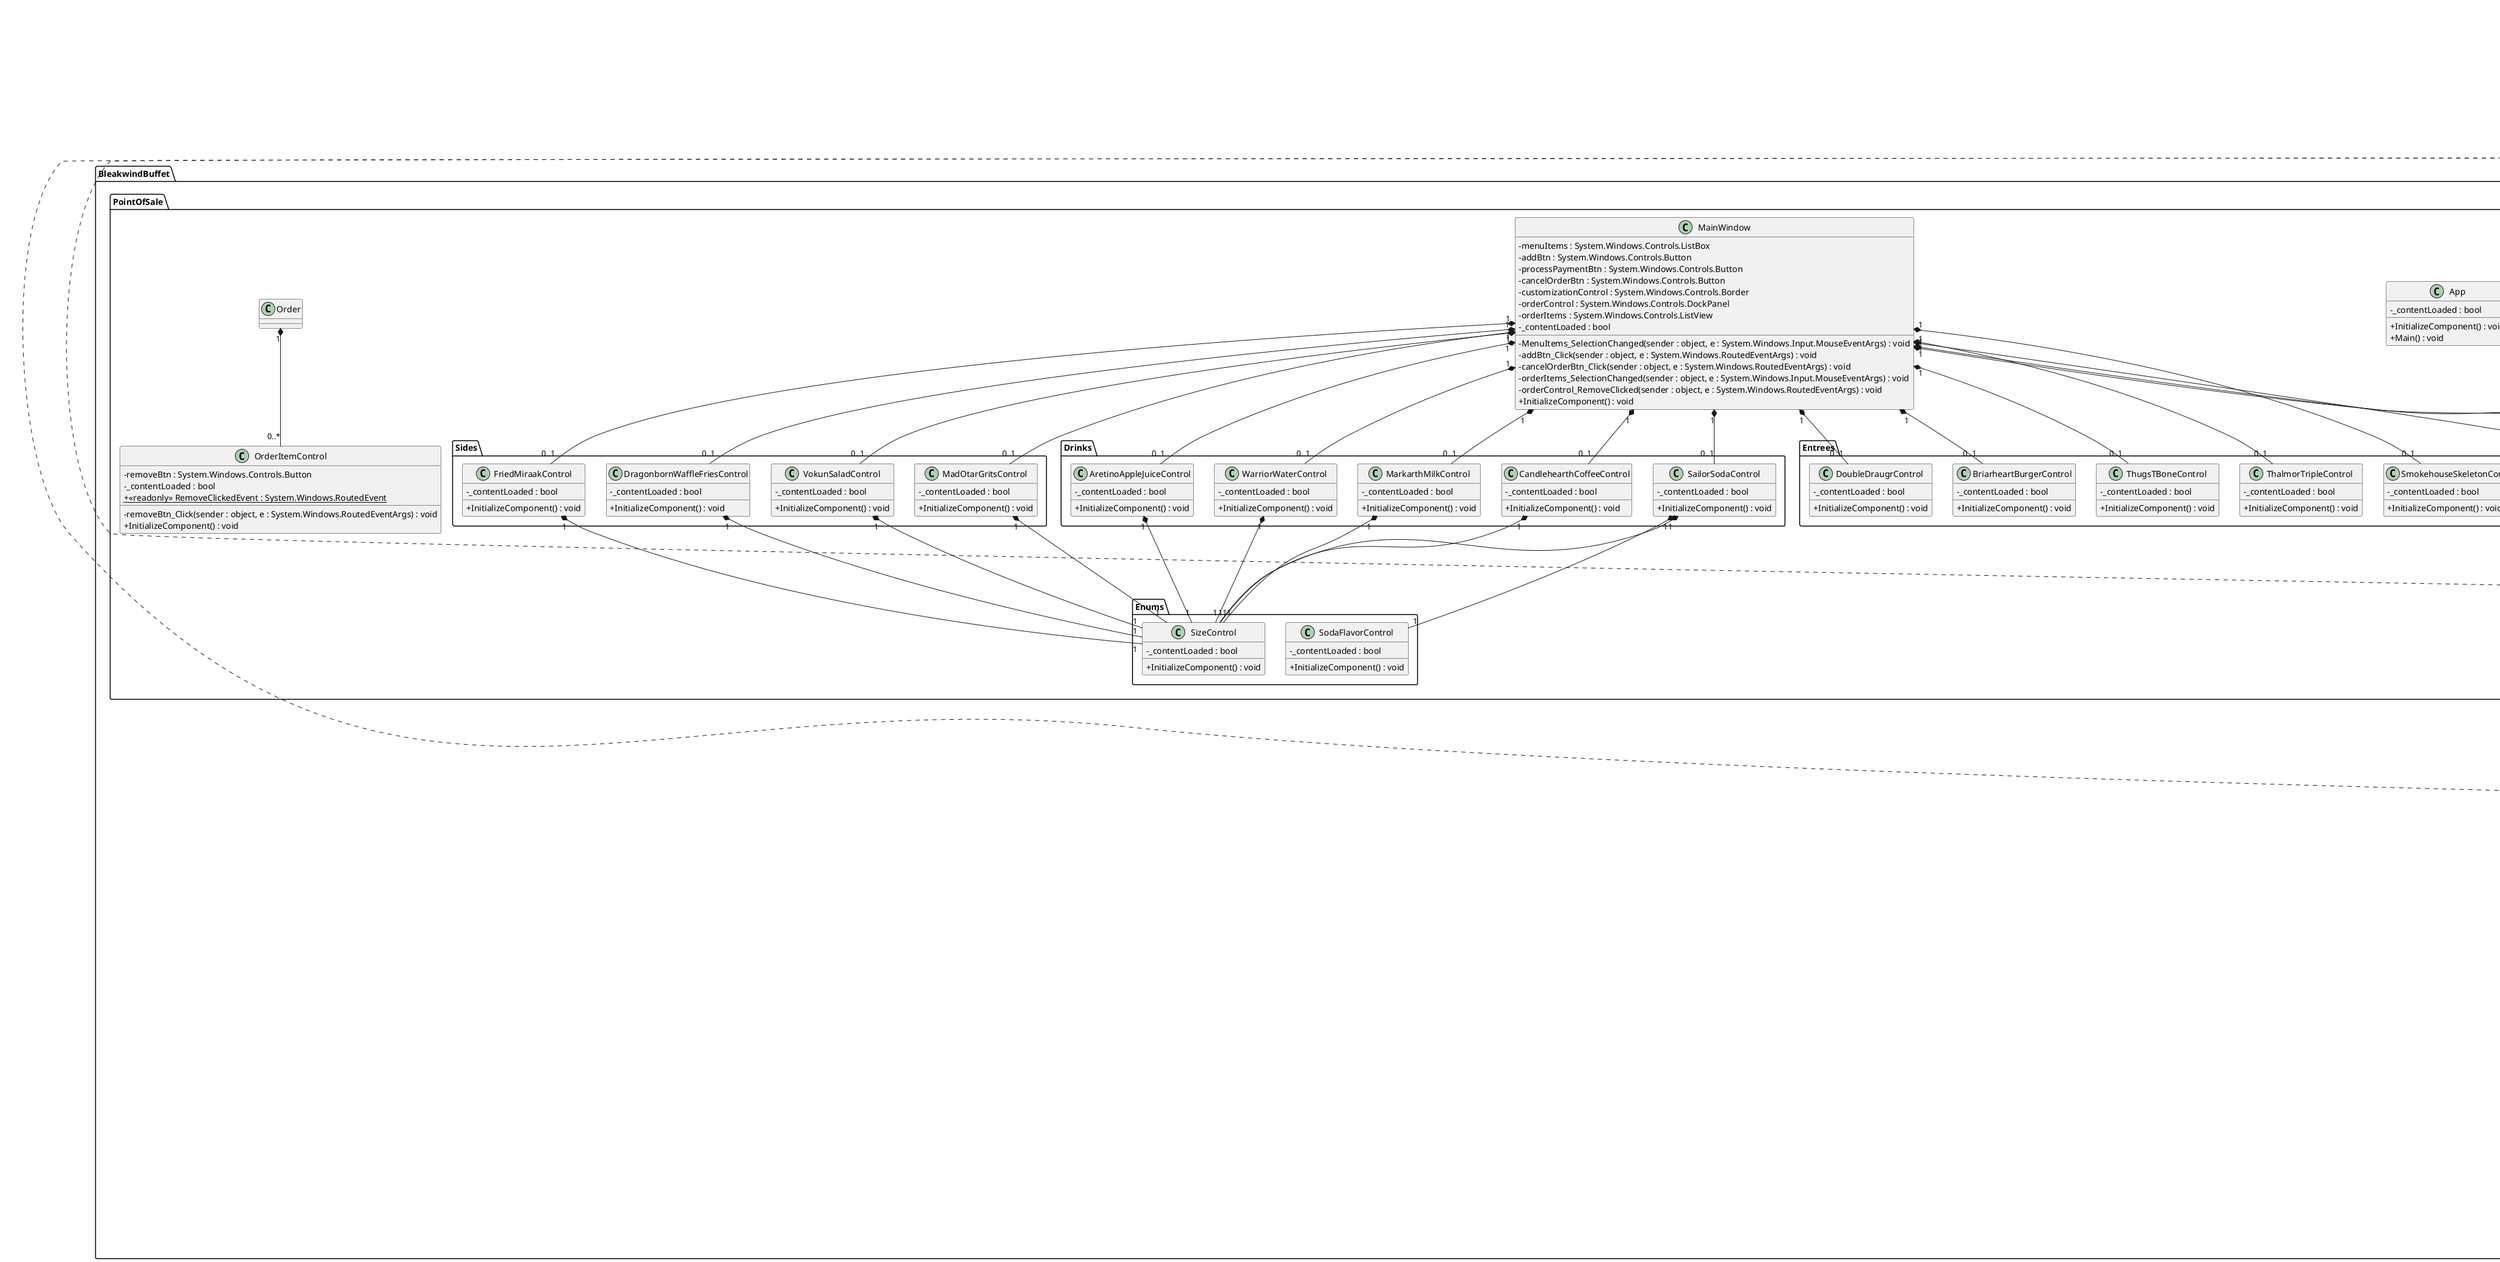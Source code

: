 @startuml

skinparam classAttributeIconSize 0

class BleakwindBuffet.Data.Combo {
	- drink : BleakwindBuffet.Data.Drinks.Drink
	- entree : BleakwindBuffet.Data.Entrees.Entree
	- side : BleakwindBuffet.Data.Sides.Side
	+ Name : string <<get>>
	+ Price : double <<get>>
	+ Calories : uint <<get>>
	+ SpecialInstructions : System.Collections.Generic.List<string> <<get>>
	+ Drink : BleakwindBuffet.Data.Drinks.Drink <<get>> <<set>>
	+ Entree : BleakwindBuffet.Data.Entrees.Entree <<get>> <<set>>
	+ Side : BleakwindBuffet.Data.Sides.Side <<get>> <<set>>
	- OnItemChanged(sender : object, e : System.ComponentModel.PropertyChangedEventArgs) : void
}
BleakwindBuffet.Data.IOrderItem <|.. BleakwindBuffet.Data.Combo
System.ComponentModel.INotifyPropertyChanged <|.. BleakwindBuffet.Data.Combo
BleakwindBuffet.Data.Combo "1" o-- "1" BleakwindBuffet.Data.Drinks.Drink
BleakwindBuffet.Data.Combo "1" o-- "1" BleakwindBuffet.Data.Sides.Side
BleakwindBuffet.Data.Combo "1" o-- "1" BleakwindBuffet.Data.Entrees.Entree

interface BleakwindBuffet.Data.IOrderItem {
	{abstract} Price : double <<get>>
	{abstract} Calories : uint <<get>>
	{abstract} SpecialInstructions : System.Collections.Generic.List<string> <<get>>
	{abstract} Name : string <<get>>
}

class BleakwindBuffet.Data.Menu <<static>> {
	- {static} <<readonly>> sizes : BleakwindBuffet.Data.Enums.Size[]
	+ Entrees() : System.Collections.Generic.IEnumerable<BleakwindBuffet.Data.IOrderItem>
	+ Sides() : System.Collections.Generic.IEnumerable<BleakwindBuffet.Data.IOrderItem>
	+ Drinks() : System.Collections.Generic.IEnumerable<BleakwindBuffet.Data.IOrderItem>
	+ FullMenu() : System.Collections.Generic.IEnumerable<BleakwindBuffet.Data.IOrderItem>
}
BleakwindBuffet.Data.Menu "1" o-- "0..*" BleakwindBuffet.Data.IOrderItem

class BleakwindBuffet.Data.Order {
	+ <<event>> CollectionChanged : CollectionChangedEventHandler
	- {static} nextOrderNumber : int
	+ Number : int <<get>>
	+ SalesTaxRate : double <<get>> <<set>>
	+ Subtotal : double <<get>>
	+ Calories : uint <<get>>
	+ Tax : double <<get>>
	+ Total : double <<get>>
	+ Add(item : BleakwindBuffet.Data.IOrderItem) : void
	+ Clear() : void
	+ Remove(item : BleakwindBuffet.Data.IOrderItem) : bool
	- OnItemChanged(sender : object, e : System.ComponentModel.PropertyChangedEventArgs) : void
}
System.Collections.IEnumerable <|.. BleakwindBuffet.Data.Order
System.Collections.IList <|.. BleakwindBuffet.Data.Order
System.Collections.ICollection <|.. BleakwindBuffet.Data.Order
System.Collections.Specialized.INotifyCollectionChanged <|.. BleakwindBuffet.Data.Order
System.ComponentModel.INotifyPropertyChanged <|.. BleakwindBuffet.Data.Order
System.Collections.ObjectModel.ObservableCollection <|-- BleakwindBuffet.Data.Order
BleakwindBuffet.Data.Order "1" o-- "0..*" BleakwindBuffet.Data.IOrderItem

class BleakwindBuffet.Data.Sides.DragonbornWaffleFries {
	- size : BleakwindBuffet.Data.Enums.Size
	+ <<override>> Price : double <<get>>
	+ <<override>> Calories : uint <<get>>
	+ <<override>> Size : BleakwindBuffet.Data.Enums.Size <<get>> <<set>>
	+ <<override>> SpecialInstructions : System.Collections.Generic.List<string> <<get>>
	+ <<override>> ToString() : string
}
System.ComponentModel.INotifyPropertyChanged <|.. BleakwindBuffet.Data.Sides.DragonbornWaffleFries
BleakwindBuffet.Data.IOrderItem <|.. BleakwindBuffet.Data.Sides.DragonbornWaffleFries
BleakwindBuffet.Data.Sides.Side <|-- BleakwindBuffet.Data.Sides.DragonbornWaffleFries

class BleakwindBuffet.Data.Sides.FriedMiraak {
	- size : BleakwindBuffet.Data.Enums.Size
	+ <<override>> Price : double <<get>>
	+ <<override>> Calories : uint <<get>>
	+ <<override>> Size : BleakwindBuffet.Data.Enums.Size <<get>> <<set>>
	+ <<override>> SpecialInstructions : System.Collections.Generic.List<string> <<get>>
	+ <<override>> ToString() : string
}
System.ComponentModel.INotifyPropertyChanged <|.. BleakwindBuffet.Data.Sides.FriedMiraak
BleakwindBuffet.Data.IOrderItem <|.. BleakwindBuffet.Data.Sides.FriedMiraak
BleakwindBuffet.Data.Sides.Side <|-- BleakwindBuffet.Data.Sides.FriedMiraak

class BleakwindBuffet.Data.Sides.MadOtarGrits {
	- size : BleakwindBuffet.Data.Enums.Size
	+ <<override>> Price : double <<get>>
	+ <<override>> Calories : uint <<get>>
	+ <<override>> Size : BleakwindBuffet.Data.Enums.Size <<get>> <<set>>
	+ <<override>> SpecialInstructions : System.Collections.Generic.List<string> <<get>>
	+ <<override>> ToString() : string
}
System.ComponentModel.INotifyPropertyChanged <|.. BleakwindBuffet.Data.Sides.MadOtarGrits
BleakwindBuffet.Data.IOrderItem <|.. BleakwindBuffet.Data.Sides.MadOtarGrits
BleakwindBuffet.Data.Sides.Side <|-- BleakwindBuffet.Data.Sides.MadOtarGrits

abstract class BleakwindBuffet.Data.Sides.Side {
	+ <<event>> PropertyChanged : PropertyChangedEventHandler
	+ Name : string <<get>>
	+ {abstract} Size : BleakwindBuffet.Data.Enums.Size <<get>> <<set>>
	+ {abstract} Price : double <<get>>
	+ {abstract} Calories : uint <<get>>
	+ {abstract} SpecialInstructions : System.Collections.Generic.List<string> <<get>>
	- OnPropertyChanged(propertyName : string) : void
}
System.ComponentModel.INotifyPropertyChanged <|.. BleakwindBuffet.Data.Sides.Side

class BleakwindBuffet.Data.Sides.VokunSalad {
	- size : BleakwindBuffet.Data.Enums.Size
	+ <<override>> Price : double <<get>>
	+ <<override>> Calories : uint <<get>>
	+ <<override>> Size : BleakwindBuffet.Data.Enums.Size <<get>> <<set>>
	+ <<override>> SpecialInstructions : System.Collections.Generic.List<string> <<get>>
	+ <<override>> ToString() : string
}
System.ComponentModel.INotifyPropertyChanged <|.. BleakwindBuffet.Data.Sides.VokunSalad
BleakwindBuffet.Data.IOrderItem <|.. BleakwindBuffet.Data.Sides.VokunSalad
BleakwindBuffet.Data.Sides.Side <|-- BleakwindBuffet.Data.Sides.VokunSalad

enum BleakwindBuffet.Data.Enums.Size {
	Small
	Medium
	Large
}

enum BleakwindBuffet.Data.Enums.SodaFlavor {
	Blackberry
	Cherry
	Grapefruit
	Lemon
	Peach
	Watermelon
}

class BleakwindBuffet.Data.Entrees.BriarheartBurger {
	- bun : bool
	- ketchup : bool
	- mustard : bool
	- pickle : bool
	- cheese : bool
	+ <<override>> Price : double <<get>>
	+ <<override>> Calories : uint <<get>>
	+ <<override>> SpecialInstructions : System.Collections.Generic.List<string> <<get>>
	+ Bun : bool <<get>> <<set>>
	+ Ketchup : bool <<get>> <<set>>
	+ Mustard : bool <<get>> <<set>>
	+ Pickle : bool <<get>> <<set>>
	+ Cheese : bool <<get>> <<set>>
	+ <<override>> ToString() : string
}
System.ComponentModel.INotifyPropertyChanged <|.. BleakwindBuffet.Data.Entrees.BriarheartBurger
BleakwindBuffet.Data.IOrderItem <|.. BleakwindBuffet.Data.Entrees.BriarheartBurger
BleakwindBuffet.Data.Entrees.Entree <|-- BleakwindBuffet.Data.Entrees.BriarheartBurger

class BleakwindBuffet.Data.Entrees.DoubleDraugr {
	- bun : bool
	- ketchup : bool
	- mustard : bool
	- pickle : bool
	- cheese : bool
	- tomato : bool
	- lettuce : bool
	- mayo : bool
	+ <<override>> Price : double <<get>>
	+ <<override>> Calories : uint <<get>>
	+ <<override>> SpecialInstructions : System.Collections.Generic.List<string> <<get>>
	+ Bun : bool <<get>> <<set>>
	+ Ketchup : bool <<get>> <<set>>
	+ Mustard : bool <<get>> <<set>>
	+ Pickle : bool <<get>> <<set>>
	+ Cheese : bool <<get>> <<set>>
	+ Tomato : bool <<get>> <<set>>
	+ Lettuce : bool <<get>> <<set>>
	+ Mayo : bool <<get>> <<set>>
	+ <<override>> ToString() : string
}
System.ComponentModel.INotifyPropertyChanged <|.. BleakwindBuffet.Data.Entrees.DoubleDraugr
BleakwindBuffet.Data.IOrderItem <|.. BleakwindBuffet.Data.Entrees.DoubleDraugr
BleakwindBuffet.Data.Entrees.Entree <|-- BleakwindBuffet.Data.Entrees.DoubleDraugr

abstract class BleakwindBuffet.Data.Entrees.Entree {
	+ <<event>> PropertyChanged : PropertyChangedEventHandler
	+ Name : string <<get>>
	+ {abstract} Price : double <<get>>
	+ {abstract} Calories : uint <<get>>
	+ {abstract} SpecialInstructions : System.Collections.Generic.List<string> <<get>>
	- OnPropertyChanged(propertyName : string) : void
}
System.ComponentModel.INotifyPropertyChanged <|.. BleakwindBuffet.Data.Entrees.Entree

class BleakwindBuffet.Data.Entrees.GardenOrcOmelette {
	- broccoli : bool
	- mushrooms : bool
	- tomato : bool
	- cheddar : bool
	+ <<override>> Price : double <<get>>
	+ <<override>> Calories : uint <<get>>
	+ <<override>> SpecialInstructions : System.Collections.Generic.List<string> <<get>>
	+ Broccoli : bool <<get>> <<set>>
	+ Mushrooms : bool <<get>> <<set>>
	+ Tomato : bool <<get>> <<set>>
	+ Cheddar : bool <<get>> <<set>>
	+ <<override>> ToString() : string
}
System.ComponentModel.INotifyPropertyChanged <|.. BleakwindBuffet.Data.Entrees.GardenOrcOmelette
BleakwindBuffet.Data.IOrderItem <|.. BleakwindBuffet.Data.Entrees.GardenOrcOmelette
BleakwindBuffet.Data.Entrees.Entree <|-- BleakwindBuffet.Data.Entrees.GardenOrcOmelette

class BleakwindBuffet.Data.Entrees.PhillyPoacher {
	- sirloin : bool
	- onion : bool
	- roll : bool
	+ <<override>> Price : double <<get>>
	+ <<override>> Calories : uint <<get>>
	+ <<override>> SpecialInstructions : System.Collections.Generic.List<string> <<get>>
	+ Sirloin : bool <<get>> <<set>>
	+ Onion : bool <<get>> <<set>>
	+ Roll : bool <<get>> <<set>>
	+ <<override>> ToString() : string
}
System.ComponentModel.INotifyPropertyChanged <|.. BleakwindBuffet.Data.Entrees.PhillyPoacher
BleakwindBuffet.Data.IOrderItem <|.. BleakwindBuffet.Data.Entrees.PhillyPoacher
BleakwindBuffet.Data.Entrees.Entree <|-- BleakwindBuffet.Data.Entrees.PhillyPoacher

class BleakwindBuffet.Data.Entrees.SmokehouseSkeleton {
	- sausageLink : bool
	- egg : bool
	- hashBrowns : bool
	- pancake : bool
	+ <<override>> Price : double <<get>>
	+ <<override>> Calories : uint <<get>>
	+ <<override>> SpecialInstructions : System.Collections.Generic.List<string> <<get>>
	+ SausageLink : bool <<get>> <<set>>
	+ Egg : bool <<get>> <<set>>
	+ HashBrowns : bool <<get>> <<set>>
	+ Pancake : bool <<get>> <<set>>
	+ <<override>> ToString() : string
}
System.ComponentModel.INotifyPropertyChanged <|.. BleakwindBuffet.Data.Entrees.SmokehouseSkeleton
BleakwindBuffet.Data.IOrderItem <|.. BleakwindBuffet.Data.Entrees.SmokehouseSkeleton
BleakwindBuffet.Data.Entrees.Entree <|-- BleakwindBuffet.Data.Entrees.SmokehouseSkeleton

class BleakwindBuffet.Data.Entrees.ThalmorTriple {
	- bun : bool
	- ketchup : bool
	- mustard : bool
	- pickle : bool
	- cheese : bool
	- tomato : bool
	- lettuce : bool
	- mayo : bool
	- bacon : bool
	- egg : bool
	+ <<override>> Price : double <<get>>
	+ <<override>> Calories : uint <<get>>
	+ <<override>> SpecialInstructions : System.Collections.Generic.List<string> <<get>>
	+ Bun : bool <<get>> <<set>>
	+ Ketchup : bool <<get>> <<set>>
	+ Mustard : bool <<get>> <<set>>
	+ Pickle : bool <<get>> <<set>>
	+ Cheese : bool <<get>> <<set>>
	+ Tomato : bool <<get>> <<set>>
	+ Lettuce : bool <<get>> <<set>>
	+ Mayo : bool <<get>> <<set>>
	+ Bacon : bool <<get>> <<set>>
	+ Egg : bool <<get>> <<set>>
	+ <<override>> ToString() : string
}
System.ComponentModel.INotifyPropertyChanged <|.. BleakwindBuffet.Data.Entrees.ThalmorTriple
BleakwindBuffet.Data.IOrderItem <|.. BleakwindBuffet.Data.Entrees.ThalmorTriple
BleakwindBuffet.Data.Entrees.Entree <|-- BleakwindBuffet.Data.Entrees.ThalmorTriple

class BleakwindBuffet.Data.Entrees.ThugsTBone {
	+ <<override>> Price : double <<get>>
	+ <<override>> Calories : uint <<get>>
	+ <<override>> SpecialInstructions : System.Collections.Generic.List<string> <<get>>
	+ <<override>> ToString() : string
}
System.ComponentModel.INotifyPropertyChanged <|.. BleakwindBuffet.Data.Entrees.ThugsTBone
BleakwindBuffet.Data.IOrderItem <|.. BleakwindBuffet.Data.Entrees.ThugsTBone
BleakwindBuffet.Data.Entrees.Entree <|-- BleakwindBuffet.Data.Entrees.ThugsTBone

class BleakwindBuffet.Data.Drinks.AretinoAppleJuice {
	- size : BleakwindBuffet.Data.Enums.Size
	- ice : bool
	+ <<override>> Price : double <<get>>
	+ <<override>> Calories : uint <<get>>
	+ <<override>> Size : BleakwindBuffet.Data.Enums.Size <<get>> <<set>>
	+ <<override>> SpecialInstructions : System.Collections.Generic.List<string> <<get>>
	+ Ice : bool <<get>> <<set>>
	+ <<override>> ToString() : string
}
System.ComponentModel.INotifyPropertyChanged <|.. BleakwindBuffet.Data.Drinks.AretinoAppleJuice
BleakwindBuffet.Data.IOrderItem <|.. BleakwindBuffet.Data.Drinks.AretinoAppleJuice
BleakwindBuffet.Data.Drinks.Drink <|-- BleakwindBuffet.Data.Drinks.AretinoAppleJuice

class BleakwindBuffet.Data.Drinks.CandlehearthCoffee {
	- size : BleakwindBuffet.Data.Enums.Size
	- ice : bool
	- roomForCream : bool
	- decaf : bool
	+ <<override>> Price : double <<get>>
	+ <<override>> Calories : uint <<get>>
	+ <<override>> Size : BleakwindBuffet.Data.Enums.Size <<get>> <<set>>
	+ <<override>> SpecialInstructions : System.Collections.Generic.List<string> <<get>>
	+ Ice : bool <<get>> <<set>>
	+ RoomForCream : bool <<get>> <<set>>
	+ Decaf : bool <<get>> <<set>>
	+ <<override>> ToString() : string
}
System.ComponentModel.INotifyPropertyChanged <|.. BleakwindBuffet.Data.Drinks.CandlehearthCoffee
BleakwindBuffet.Data.IOrderItem <|.. BleakwindBuffet.Data.Drinks.CandlehearthCoffee
BleakwindBuffet.Data.Drinks.Drink <|-- BleakwindBuffet.Data.Drinks.CandlehearthCoffee

abstract class BleakwindBuffet.Data.Drinks.Drink {
	+ <<event>> PropertyChanged : PropertyChangedEventHandler
	+ Name : string <<get>>
	+ {abstract} Size : BleakwindBuffet.Data.Enums.Size <<get>> <<set>>
	+ {abstract} Price : double <<get>>
	+ {abstract} Calories : uint <<get>>
	+ {abstract} SpecialInstructions : System.Collections.Generic.List<string> <<get>>
	- OnPropertyChanged(propertyName : string) : void
}
System.ComponentModel.INotifyPropertyChanged <|.. BleakwindBuffet.Data.Drinks.Drink

class BleakwindBuffet.Data.Drinks.MarkarthMilk {
	- size : BleakwindBuffet.Data.Enums.Size
	- ice : bool
	+ <<override>> Price : double <<get>>
	+ <<override>> Calories : uint <<get>>
	+ <<override>> Size : BleakwindBuffet.Data.Enums.Size <<get>> <<set>>
	+ <<override>> SpecialInstructions : System.Collections.Generic.List<string> <<get>>
	+ Ice : bool <<get>> <<set>>
	+ <<override>> ToString() : string
}
System.ComponentModel.INotifyPropertyChanged <|.. BleakwindBuffet.Data.Drinks.MarkarthMilk
BleakwindBuffet.Data.IOrderItem <|.. BleakwindBuffet.Data.Drinks.MarkarthMilk
BleakwindBuffet.Data.Drinks.Drink <|-- BleakwindBuffet.Data.Drinks.MarkarthMilk

class BleakwindBuffet.Data.Drinks.SailorSoda {
	- size : BleakwindBuffet.Data.Enums.Size
	- ice : bool
	- flavor : BleakwindBuffet.Data.Enums.SodaFlavor
	+ <<override>> Price : double <<get>>
	+ <<override>> Calories : uint <<get>>
	+ <<override>> Size : BleakwindBuffet.Data.Enums.Size <<get>> <<set>>
	+ <<override>> SpecialInstructions : System.Collections.Generic.List<string> <<get>>
	+ Ice : bool <<get>> <<set>>
	+ Flavor : BleakwindBuffet.Data.Enums.SodaFlavor <<get>> <<set>>
	+ <<override>> ToString() : string
}
System.ComponentModel.INotifyPropertyChanged <|.. BleakwindBuffet.Data.Drinks.SailorSoda
BleakwindBuffet.Data.IOrderItem <|.. BleakwindBuffet.Data.Drinks.SailorSoda
BleakwindBuffet.Data.Drinks.Drink <|-- BleakwindBuffet.Data.Drinks.SailorSoda

class BleakwindBuffet.Data.Drinks.WarriorWater {
	- size : BleakwindBuffet.Data.Enums.Size
	- ice : bool
	- lemon : bool
	+ <<override>> Price : double <<get>>
	+ <<override>> Calories : uint <<get>>
	+ <<override>> Size : BleakwindBuffet.Data.Enums.Size <<get>> <<set>>
	+ <<override>> SpecialInstructions : System.Collections.Generic.List<string> <<get>>
	+ Ice : bool <<get>> <<set>>
	+ Lemon : bool <<get>> <<set>>
	+ <<override>> ToString() : string
}
System.ComponentModel.INotifyPropertyChanged <|.. BleakwindBuffet.Data.Drinks.WarriorWater
BleakwindBuffet.Data.IOrderItem <|.. BleakwindBuffet.Data.Drinks.WarriorWater
BleakwindBuffet.Data.Drinks.Drink <|-- BleakwindBuffet.Data.Drinks.WarriorWater






class BleakwindBuffet.PointOfSale.App {
	- _contentLoaded : bool
	+ InitializeComponent() : void
	+ Main() : void
}

class BleakwindBuffet.PointOfSale.MainWindow {
	- menuItems : System.Windows.Controls.ListBox
	- addBtn : System.Windows.Controls.Button
	- processPaymentBtn : System.Windows.Controls.Button
	- cancelOrderBtn : System.Windows.Controls.Button
	- customizationControl : System.Windows.Controls.Border
	- orderControl : System.Windows.Controls.DockPanel
	- orderItems : System.Windows.Controls.ListView
	- _contentLoaded : bool
	- MenuItems_SelectionChanged(sender : object, e : System.Windows.Input.MouseEventArgs) : void
	- addBtn_Click(sender : object, e : System.Windows.RoutedEventArgs) : void
	- cancelOrderBtn_Click(sender : object, e : System.Windows.RoutedEventArgs) : void
	- orderItems_SelectionChanged(sender : object, e : System.Windows.Input.MouseEventArgs) : void
	- orderControl_RemoveClicked(sender : object, e : System.Windows.RoutedEventArgs) : void
	+ InitializeComponent() : void
}
BleakwindBuffet.PointOfSale.MainWindow "1" *-- "0..*" BleakwindBuffet.PointOfSale.MenuItemControl

class BleakwindBuffet.PointOfSale.MenuItemControl {
	- _contentLoaded : bool
	+ InitializeComponent() : void
}
System.Windows.Controls.ListBoxItem <|-- BleakwindBuffet.PointOfSale.MenuItemControl

class BleakwindBuffet.PointOfSale.OrderItemControl {
	- removeBtn : System.Windows.Controls.Button
	- _contentLoaded : bool
	+ {static} <<readonly>> RemoveClickedEvent : System.Windows.RoutedEvent
	- removeBtn_Click(sender : object, e : System.Windows.RoutedEventArgs) : void
	+ InitializeComponent() : void
}
BleakwindBuffet.PointOfSale.Order "1" *-- "0..*" BleakwindBuffet.PointOfSale.OrderItemControl

class BleakwindBuffet.PointOfSale.Sides.DragonbornWaffleFriesControl {
	- _contentLoaded : bool
	+ InitializeComponent() : void
}
BleakwindBuffet.PointOfSale.MainWindow "1" *-- "0..1" BleakwindBuffet.PointOfSale.Sides.DragonbornWaffleFriesControl
BleakwindBuffet.PointOfSale.Sides.DragonbornWaffleFriesControl "1" *-- "1" BleakwindBuffet.PointOfSale.Enums.SizeControl

class BleakwindBuffet.PointOfSale.Sides.FriedMiraakControl {
	- _contentLoaded : bool
	+ InitializeComponent() : void
}
BleakwindBuffet.PointOfSale.MainWindow "1" *-- "0..1" BleakwindBuffet.PointOfSale.Sides.FriedMiraakControl
BleakwindBuffet.PointOfSale.Sides.FriedMiraakControl "1" *-- "1" BleakwindBuffet.PointOfSale.Enums.SizeControl

class BleakwindBuffet.PointOfSale.Sides.MadOtarGritsControl {
	- _contentLoaded : bool
	+ InitializeComponent() : void
}
BleakwindBuffet.PointOfSale.MainWindow "1" *-- "0..1" BleakwindBuffet.PointOfSale.Sides.MadOtarGritsControl
BleakwindBuffet.PointOfSale.Sides.MadOtarGritsControl "1" *-- "1" BleakwindBuffet.PointOfSale.Enums.SizeControl

class BleakwindBuffet.PointOfSale.Sides.VokunSaladControl {
	- _contentLoaded : bool
	+ InitializeComponent() : void
}
BleakwindBuffet.PointOfSale.MainWindow "1" *-- "0..1" BleakwindBuffet.PointOfSale.Sides.VokunSaladControl
BleakwindBuffet.PointOfSale.Sides.VokunSaladControl "1" *-- "1" BleakwindBuffet.PointOfSale.Enums.SizeControl

class BleakwindBuffet.PointOfSale.Enums.SizeControl {
	- _contentLoaded : bool
	+ InitializeComponent() : void
}

class BleakwindBuffet.PointOfSale.Enums.SodaFlavorControl {
	- _contentLoaded : bool
	+ InitializeComponent() : void
}

class BleakwindBuffet.PointOfSale.Entrees.BriarheartBurgerControl {
	- _contentLoaded : bool
	+ InitializeComponent() : void
}
BleakwindBuffet.PointOfSale.MainWindow "1" *-- "0..1" BleakwindBuffet.PointOfSale.Entrees.BriarheartBurgerControl

class BleakwindBuffet.PointOfSale.Entrees.DoubleDraugrControl {
	- _contentLoaded : bool
	+ InitializeComponent() : void
}
BleakwindBuffet.PointOfSale.MainWindow "1" *-- "0..1" BleakwindBuffet.PointOfSale.Entrees.DoubleDraugrControl

class BleakwindBuffet.PointOfSale.Entrees.GardenOrcOmeletteControl {
	- _contentLoaded : bool
	+ InitializeComponent() : void
}
BleakwindBuffet.PointOfSale.MainWindow "1" *-- "0..1" BleakwindBuffet.PointOfSale.Entrees.GardenOrcOmeletteControl

class BleakwindBuffet.PointOfSale.Entrees.PhillyPoacherControl {
	- _contentLoaded : bool
	+ InitializeComponent() : void
}
BleakwindBuffet.PointOfSale.MainWindow "1" *-- "0..1" BleakwindBuffet.PointOfSale.Entrees.PhillyPoacherControl

class BleakwindBuffet.PointOfSale.Entrees.SmokehouseSkeletonControl {
	- _contentLoaded : bool
	+ InitializeComponent() : void
}
BleakwindBuffet.PointOfSale.MainWindow "1" *-- "0..1" BleakwindBuffet.PointOfSale.Entrees.SmokehouseSkeletonControl

class BleakwindBuffet.PointOfSale.Entrees.ThalmorTripleControl {
	- _contentLoaded : bool
	+ InitializeComponent() : void
}
BleakwindBuffet.PointOfSale.MainWindow "1" *-- "0..1" BleakwindBuffet.PointOfSale.Entrees.ThalmorTripleControl

class BleakwindBuffet.PointOfSale.Entrees.ThugsTBoneControl {
	- _contentLoaded : bool
	+ InitializeComponent() : void
}
BleakwindBuffet.PointOfSale.MainWindow "1" *-- "0..1" BleakwindBuffet.PointOfSale.Entrees.ThugsTBoneControl

class BleakwindBuffet.PointOfSale.Drinks.AretinoAppleJuiceControl {
	- _contentLoaded : bool
	+ InitializeComponent() : void
}
BleakwindBuffet.PointOfSale.MainWindow "1" *-- "0..1" BleakwindBuffet.PointOfSale.Drinks.AretinoAppleJuiceControl
BleakwindBuffet.PointOfSale.Drinks.AretinoAppleJuiceControl "1" *-- "1" BleakwindBuffet.PointOfSale.Enums.SizeControl

class BleakwindBuffet.PointOfSale.Drinks.CandlehearthCoffeeControl {
	- _contentLoaded : bool
	+ InitializeComponent() : void
}
BleakwindBuffet.PointOfSale.MainWindow "1" *-- "0..1" BleakwindBuffet.PointOfSale.Drinks.CandlehearthCoffeeControl
BleakwindBuffet.PointOfSale.Drinks.CandlehearthCoffeeControl "1" *-- "1" BleakwindBuffet.PointOfSale.Enums.SizeControl

class BleakwindBuffet.PointOfSale.Drinks.MarkarthMilkControl {
	- _contentLoaded : bool
	+ InitializeComponent() : void
}
BleakwindBuffet.PointOfSale.MainWindow "1" *-- "0..1" BleakwindBuffet.PointOfSale.Drinks.MarkarthMilkControl
BleakwindBuffet.PointOfSale.Drinks.MarkarthMilkControl "1" *-- "1" BleakwindBuffet.PointOfSale.Enums.SizeControl

class BleakwindBuffet.PointOfSale.Drinks.SailorSodaControl {
	- _contentLoaded : bool
	+ InitializeComponent() : void
}
BleakwindBuffet.PointOfSale.MainWindow "1" *-- "0..1" BleakwindBuffet.PointOfSale.Drinks.SailorSodaControl
BleakwindBuffet.PointOfSale.Drinks.SailorSodaControl "1" *-- "1" BleakwindBuffet.PointOfSale.Enums.SizeControl
BleakwindBuffet.PointOfSale.Drinks.SailorSodaControl "1" *-- "1" BleakwindBuffet.PointOfSale.Enums.SodaFlavorControl

class BleakwindBuffet.PointOfSale.Drinks.WarriorWaterControl {
	- _contentLoaded : bool
	+ InitializeComponent() : void
}
BleakwindBuffet.PointOfSale.MainWindow "1" *-- "0..1" BleakwindBuffet.PointOfSale.Drinks.WarriorWaterControl
BleakwindBuffet.PointOfSale.Drinks.WarriorWaterControl "1" *-- "1" BleakwindBuffet.PointOfSale.Enums.SizeControl

@enduml
